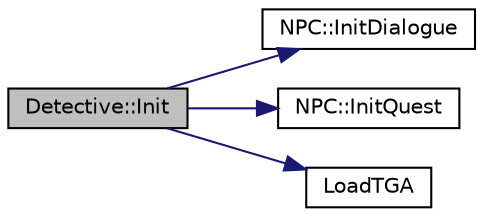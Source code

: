digraph "Detective::Init"
{
  bgcolor="transparent";
  edge [fontname="Helvetica",fontsize="10",labelfontname="Helvetica",labelfontsize="10"];
  node [fontname="Helvetica",fontsize="10",shape=record];
  rankdir="LR";
  Node1 [label="Detective::Init",height=0.2,width=0.4,color="black", fillcolor="grey75", style="filled", fontcolor="black"];
  Node1 -> Node2 [color="midnightblue",fontsize="10",style="solid",fontname="Helvetica"];
  Node2 [label="NPC::InitDialogue",height=0.2,width=0.4,color="black",URL="$classNPC.html#a3ea41c7d9745e0be2d2b25187dbaf3f7",tooltip="Initialzier for the dialouge. "];
  Node1 -> Node3 [color="midnightblue",fontsize="10",style="solid",fontname="Helvetica"];
  Node3 [label="NPC::InitQuest",height=0.2,width=0.4,color="black",URL="$classNPC.html#a7c05d38abb761bb503fdac5a36bc62a4",tooltip="Initialzier for hobo the quest text. "];
  Node1 -> Node4 [color="midnightblue",fontsize="10",style="solid",fontname="Helvetica"];
  Node4 [label="LoadTGA",height=0.2,width=0.4,color="black",URL="$LoadTGA_8cpp.html#a459a80ca6de67a1e3493bfb66ae317e4"];
}
